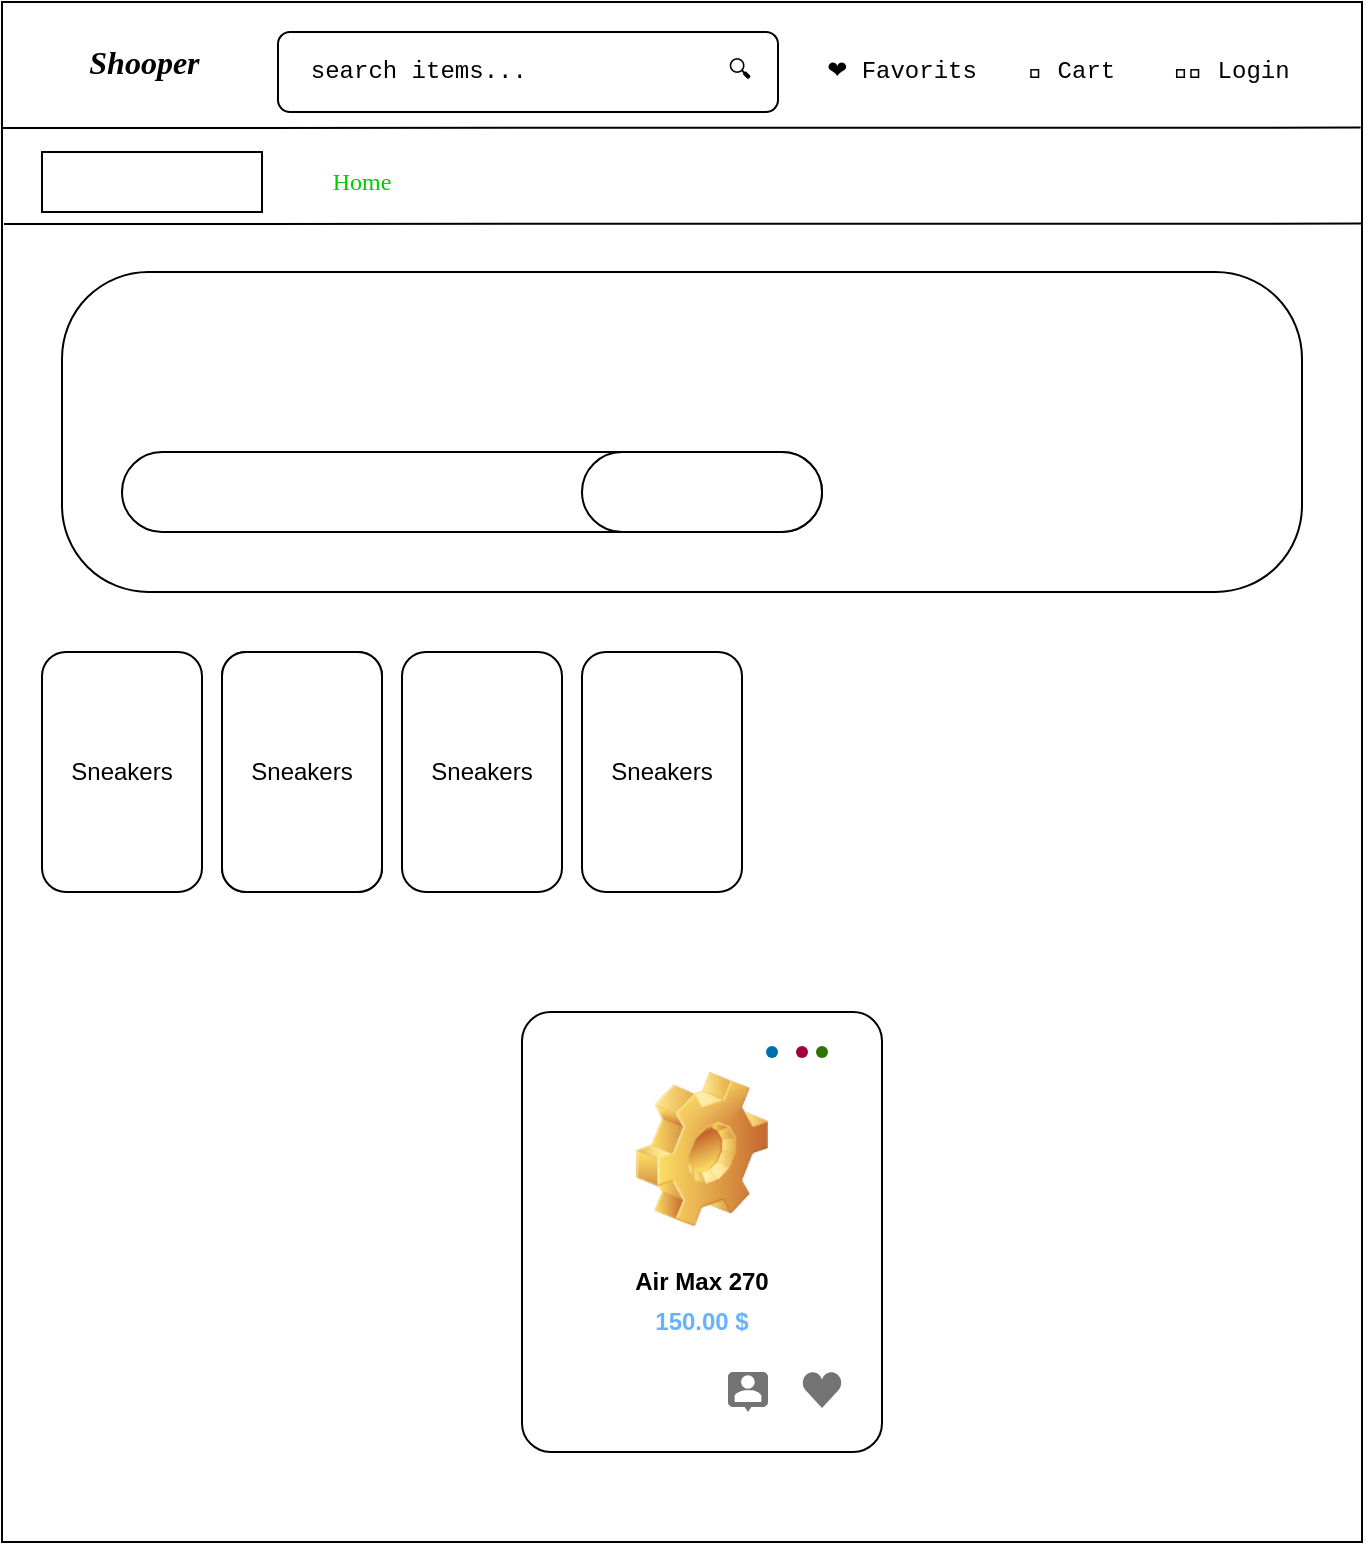 <mxfile>
    <diagram id="feeelQbg_FDXUZ-O47BR" name="Page-1">
        <mxGraphModel dx="896" dy="392" grid="1" gridSize="10" guides="1" tooltips="1" connect="1" arrows="1" fold="1" page="1" pageScale="1" pageWidth="850" pageHeight="1100" math="0" shadow="0">
            <root>
                <mxCell id="0"/>
                <mxCell id="1" parent="0"/>
                <mxCell id="58" value="" style="rounded=0;whiteSpace=wrap;html=1;" parent="1" vertex="1">
                    <mxGeometry x="40" y="35" width="680" height="770" as="geometry"/>
                </mxCell>
                <mxCell id="59" value="🛒Shooper" style="text;html=1;strokeColor=none;fillColor=none;align=center;verticalAlign=middle;whiteSpace=wrap;rounded=0;fontStyle=3;fontFamily=Comic Sans MS;fontSize=16;" parent="1" vertex="1">
                    <mxGeometry x="60" y="50" width="90" height="30" as="geometry"/>
                </mxCell>
                <mxCell id="60" value="&amp;nbsp; search items...&amp;nbsp; &amp;nbsp; &amp;nbsp; &amp;nbsp; &amp;nbsp; &amp;nbsp; &amp;nbsp; 🔍" style="rounded=1;whiteSpace=wrap;html=1;fontFamily=Courier New;fontSize=12;align=left;" parent="1" vertex="1">
                    <mxGeometry x="178" y="50" width="250" height="40" as="geometry"/>
                </mxCell>
                <mxCell id="62" value="❤ Favorits" style="text;html=1;strokeColor=none;fillColor=none;align=center;verticalAlign=middle;whiteSpace=wrap;rounded=0;fontFamily=Courier New;fontSize=12;" parent="1" vertex="1">
                    <mxGeometry x="450" y="55" width="80" height="30" as="geometry"/>
                </mxCell>
                <mxCell id="63" value="🛒 Cart" style="text;html=1;strokeColor=none;fillColor=none;align=center;verticalAlign=middle;whiteSpace=wrap;rounded=0;fontFamily=Courier New;fontSize=12;" parent="1" vertex="1">
                    <mxGeometry x="530" y="55" width="90" height="30" as="geometry"/>
                </mxCell>
                <mxCell id="64" value="👨‍🚒 Login" style="text;html=1;strokeColor=none;fillColor=none;align=center;verticalAlign=middle;whiteSpace=wrap;rounded=0;fontFamily=Courier New;fontSize=12;" parent="1" vertex="1">
                    <mxGeometry x="610" y="55" width="90" height="30" as="geometry"/>
                </mxCell>
                <mxCell id="66" value="" style="endArrow=none;html=1;fontFamily=Courier New;fontSize=7;entryX=0.999;entryY=0.16;entryDx=0;entryDy=0;entryPerimeter=0;verticalAlign=middle;textOpacity=40;fontColor=#707070;" parent="1" edge="1">
                    <mxGeometry width="50" height="50" relative="1" as="geometry">
                        <mxPoint x="40" y="98" as="sourcePoint"/>
                        <mxPoint x="719.32" y="97.8" as="targetPoint"/>
                        <Array as="points"/>
                    </mxGeometry>
                </mxCell>
                <mxCell id="67" value="🔠 All Catogories" style="rounded=0;whiteSpace=wrap;html=1;fontFamily=Garamond;fontSize=12;fontColor=#FFFFFF;fontStyle=1" parent="1" vertex="1">
                    <mxGeometry x="60" y="110" width="110" height="30" as="geometry"/>
                </mxCell>
                <mxCell id="68" value="&lt;span style=&quot;&quot;&gt;Home&lt;/span&gt;" style="text;html=1;strokeColor=none;fillColor=none;align=center;verticalAlign=middle;whiteSpace=wrap;rounded=0;labelBackgroundColor=none;labelBorderColor=none;fontFamily=Garamond;fontSize=12;fontColor=#00CC00;" parent="1" vertex="1">
                    <mxGeometry x="190" y="110" width="60" height="30" as="geometry"/>
                </mxCell>
                <mxCell id="69" value="&lt;span style=&quot;&quot;&gt;Abount&lt;/span&gt;&lt;span style=&quot;color: rgba(0, 0, 0, 0); font-family: monospace; font-size: 0px; text-align: start;&quot;&gt;%3CmxGraphModel%3E%3Croot%3E%3CmxCell%20id%3D%220%22%2F%3E%3CmxCell%20id%3D%221%22%20parent%3D%220%22%2F%3E%3CmxCell%20id%3D%222%22%20value%3D%22%26lt%3Bspan%20style%3D%26quot%3B%26quot%3B%26gt%3BHome%26lt%3B%2Fspan%26gt%3B%22%20style%3D%22text%3Bhtml%3D1%3BstrokeColor%3Dnone%3BfillColor%3Dnone%3Balign%3Dcenter%3BverticalAlign%3Dmiddle%3BwhiteSpace%3Dwrap%3Brounded%3D0%3BlabelBackgroundColor%3Dnone%3BlabelBorderColor%3Dnone%3BfontFamily%3DGaramond%3BfontSize%3D12%3BfontColor%3D%23FFFFFF%3B%22%20vertex%3D%221%22%20parent%3D%221%22%3E%3CmxGeometry%20x%3D%22190%22%20y%3D%22110%22%20width%3D%2260%22%20height%3D%2230%22%20as%3D%22geometry%22%2F%3E%3C%2FmxCell%3E%3C%2Froot%3E%3C%2FmxGraphModel%3E&lt;/span&gt;" style="text;html=1;strokeColor=none;fillColor=none;align=center;verticalAlign=middle;whiteSpace=wrap;rounded=0;labelBackgroundColor=none;labelBorderColor=none;fontFamily=Garamond;fontSize=12;fontColor=#FFFFFF;" parent="1" vertex="1">
                    <mxGeometry x="240" y="110" width="60" height="30" as="geometry"/>
                </mxCell>
                <mxCell id="70" value="Contact" style="text;html=1;strokeColor=none;fillColor=none;align=center;verticalAlign=middle;whiteSpace=wrap;rounded=0;labelBackgroundColor=none;labelBorderColor=none;fontFamily=Garamond;fontSize=12;fontColor=#FFFFFF;" parent="1" vertex="1">
                    <mxGeometry x="300" y="110" width="60" height="30" as="geometry"/>
                </mxCell>
                <mxCell id="71" value="" style="endArrow=none;html=1;fontFamily=Courier New;fontSize=7;entryX=0.999;entryY=0.16;entryDx=0;entryDy=0;entryPerimeter=0;verticalAlign=middle;textOpacity=40;fontColor=#707070;" parent="1" edge="1">
                    <mxGeometry width="50" height="50" relative="1" as="geometry">
                        <mxPoint x="41" y="146" as="sourcePoint"/>
                        <mxPoint x="720.32" y="145.8" as="targetPoint"/>
                        <Array as="points"/>
                    </mxGeometry>
                </mxCell>
                <mxCell id="72" value="" style="rounded=1;whiteSpace=wrap;html=1;labelBackgroundColor=none;labelBorderColor=none;fontFamily=Garamond;fontSize=12;fontColor=#00CC00;arcSize=27;" parent="1" vertex="1">
                    <mxGeometry x="70" y="170" width="620" height="160" as="geometry"/>
                </mxCell>
                <mxCell id="73" value="Air Max" style="text;html=1;strokeColor=none;fillColor=none;align=left;verticalAlign=middle;whiteSpace=wrap;rounded=0;labelBackgroundColor=none;labelBorderColor=none;fontFamily=Tahoma;fontSize=26;fontColor=#FFFFFF;" parent="1" vertex="1">
                    <mxGeometry x="100" y="200" width="250" height="30" as="geometry"/>
                </mxCell>
                <mxCell id="74" value="" style="rounded=1;whiteSpace=wrap;html=1;labelBackgroundColor=none;labelBorderColor=none;fontFamily=Tahoma;fontSize=26;fontColor=#FFFFFF;arcSize=50;" parent="1" vertex="1">
                    <mxGeometry x="100" y="260" width="350" height="40" as="geometry"/>
                </mxCell>
                <mxCell id="75" value="subsrcibe" style="rounded=1;whiteSpace=wrap;html=1;labelBackgroundColor=none;labelBorderColor=none;fontFamily=Garamond;fontSize=21;fontColor=#FFFFFF;arcSize=50;" parent="1" vertex="1">
                    <mxGeometry x="330" y="260" width="120" height="40" as="geometry"/>
                </mxCell>
                <mxCell id="76" value="Sneakers" style="rounded=1;whiteSpace=wrap;html=1;" parent="1" vertex="1">
                    <mxGeometry x="60" y="360" width="80" height="120" as="geometry"/>
                </mxCell>
                <mxCell id="77" value="" style="rounded=1;whiteSpace=wrap;html=1;" parent="1" vertex="1">
                    <mxGeometry x="150" y="360" width="80" height="120" as="geometry"/>
                </mxCell>
                <mxCell id="80" value="Sneakers" style="rounded=1;whiteSpace=wrap;html=1;" parent="1" vertex="1">
                    <mxGeometry x="150" y="360" width="80" height="120" as="geometry"/>
                </mxCell>
                <mxCell id="81" value="Sneakers" style="rounded=1;whiteSpace=wrap;html=1;" parent="1" vertex="1">
                    <mxGeometry x="240" y="360" width="80" height="120" as="geometry"/>
                </mxCell>
                <mxCell id="82" value="Sneakers" style="rounded=1;whiteSpace=wrap;html=1;" parent="1" vertex="1">
                    <mxGeometry x="330" y="360" width="80" height="120" as="geometry"/>
                </mxCell>
                <mxCell id="84" value="" style="rounded=1;whiteSpace=wrap;html=1;arcSize=8;" vertex="1" parent="1">
                    <mxGeometry x="300" y="540" width="180" height="220" as="geometry"/>
                </mxCell>
                <mxCell id="86" value="" style="shape=image;html=1;verticalLabelPosition=bottom;verticalAlign=top;imageAspect=1;aspect=fixed;image=img/clipart/Gear_128x128.png" vertex="1" parent="1">
                    <mxGeometry x="357" y="570" width="66" height="77.42" as="geometry"/>
                </mxCell>
                <mxCell id="87" value="" style="shape=waypoint;sketch=0;fillStyle=solid;size=6;pointerEvents=1;points=[];fillColor=#60a917;resizable=0;rotatable=0;perimeter=centerPerimeter;snapToPoint=1;fontColor=#ffffff;strokeColor=#2D7600;" vertex="1" parent="1">
                    <mxGeometry x="440" y="550" width="20" height="20" as="geometry"/>
                </mxCell>
                <mxCell id="88" value="" style="shape=waypoint;sketch=0;fillStyle=solid;size=6;pointerEvents=1;points=[];fillColor=#d80073;resizable=0;rotatable=0;perimeter=centerPerimeter;snapToPoint=1;fontColor=#ffffff;strokeColor=#A50040;" vertex="1" parent="1">
                    <mxGeometry x="430" y="550" width="20" height="20" as="geometry"/>
                </mxCell>
                <mxCell id="89" value="" style="shape=waypoint;sketch=0;fillStyle=solid;size=6;pointerEvents=1;points=[];fillColor=#1ba1e2;resizable=0;rotatable=0;perimeter=centerPerimeter;snapToPoint=1;fontColor=#ffffff;strokeColor=#006EAF;" vertex="1" parent="1">
                    <mxGeometry x="415" y="550" width="20" height="20" as="geometry"/>
                </mxCell>
                <mxCell id="90" value="Air Max 270" style="text;html=1;strokeColor=none;fillColor=none;align=center;verticalAlign=middle;whiteSpace=wrap;rounded=0;strokeWidth=3;fontStyle=1" vertex="1" parent="1">
                    <mxGeometry x="350" y="660" width="80" height="30" as="geometry"/>
                </mxCell>
                <mxCell id="91" value="150.00 $" style="text;html=1;strokeColor=none;fillColor=none;align=center;verticalAlign=middle;whiteSpace=wrap;rounded=0;strokeWidth=3;fontStyle=1;fontColor=#66B2FF;" vertex="1" parent="1">
                    <mxGeometry x="350" y="680" width="80" height="30" as="geometry"/>
                </mxCell>
                <mxCell id="92" value="" style="dashed=0;aspect=fixed;verticalLabelPosition=bottom;verticalAlign=top;align=center;shape=mxgraph.gmdl.heart;strokeColor=none;fillColor=#737373;shadow=0;sketch=0;strokeWidth=3;fontColor=#66B2FF;" vertex="1" parent="1">
                    <mxGeometry x="440" y="720" width="20" height="18" as="geometry"/>
                </mxCell>
                <mxCell id="93" value="" style="dashed=0;aspect=fixed;verticalLabelPosition=bottom;verticalAlign=top;align=center;shape=mxgraph.gmdl.chat;strokeColor=none;fillColor=#737373;shadow=0;sketch=0;strokeWidth=3;fontColor=#66B2FF;" vertex="1" parent="1">
                    <mxGeometry x="403" y="720" width="20" height="20" as="geometry"/>
                </mxCell>
            </root>
        </mxGraphModel>
    </diagram>
</mxfile>